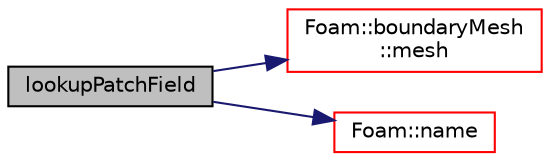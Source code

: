 digraph "lookupPatchField"
{
  bgcolor="transparent";
  edge [fontname="Helvetica",fontsize="10",labelfontname="Helvetica",labelfontsize="10"];
  node [fontname="Helvetica",fontsize="10",shape=record];
  rankdir="LR";
  Node1612 [label="lookupPatchField",height=0.2,width=0.4,color="black", fillcolor="grey75", style="filled", fontcolor="black"];
  Node1612 -> Node1613 [color="midnightblue",fontsize="10",style="solid",fontname="Helvetica"];
  Node1613 [label="Foam::boundaryMesh\l::mesh",height=0.2,width=0.4,color="red",URL="$a22169.html#a6d5e6463d124593c34d8d925916d41d7"];
  Node1612 -> Node1659 [color="midnightblue",fontsize="10",style="solid",fontname="Helvetica"];
  Node1659 [label="Foam::name",height=0.2,width=0.4,color="red",URL="$a21851.html#adcb0df2bd4953cb6bb390272d8263c3a",tooltip="Return a string representation of a complex. "];
}
